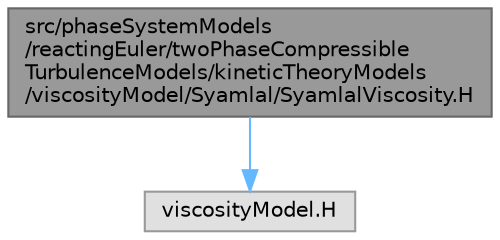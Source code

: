 digraph "src/phaseSystemModels/reactingEuler/twoPhaseCompressibleTurbulenceModels/kineticTheoryModels/viscosityModel/Syamlal/SyamlalViscosity.H"
{
 // LATEX_PDF_SIZE
  bgcolor="transparent";
  edge [fontname=Helvetica,fontsize=10,labelfontname=Helvetica,labelfontsize=10];
  node [fontname=Helvetica,fontsize=10,shape=box,height=0.2,width=0.4];
  Node1 [id="Node000001",label="src/phaseSystemModels\l/reactingEuler/twoPhaseCompressible\lTurbulenceModels/kineticTheoryModels\l/viscosityModel/Syamlal/SyamlalViscosity.H",height=0.2,width=0.4,color="gray40", fillcolor="grey60", style="filled", fontcolor="black",tooltip=" "];
  Node1 -> Node2 [id="edge1_Node000001_Node000002",color="steelblue1",style="solid",tooltip=" "];
  Node2 [id="Node000002",label="viscosityModel.H",height=0.2,width=0.4,color="grey60", fillcolor="#E0E0E0", style="filled",tooltip=" "];
}
